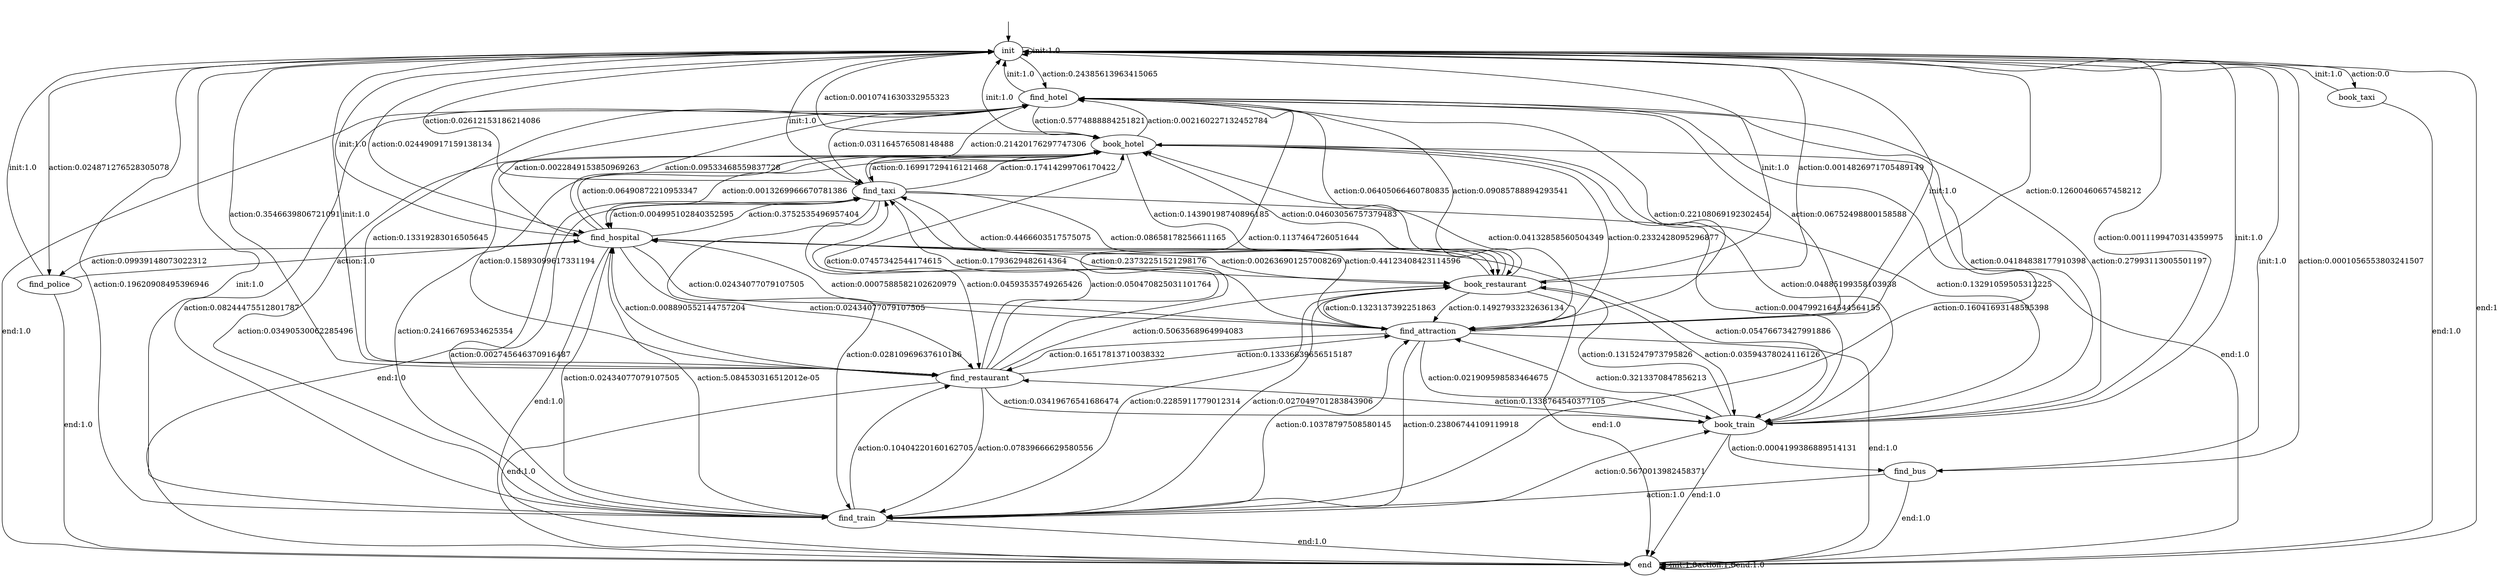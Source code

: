 digraph learned_mdp {
s0 [label="init"];
s1 [label="find_hotel"];
s2 [label="book_hotel"];
s3 [label="find_train"];
s4 [label="book_train"];
s5 [label="find_attraction"];
s6 [label="find_restaurant"];
s7 [label="book_restaurant"];
s8 [label="find_hospital"];
s9 [label="book_taxi"];
s10 [label="find_taxi"];
s11 [label="find_bus"];
s12 [label="find_police"];
s13 [label="end"];
s0 -> s0  [label="init:1.0"];
s0 -> s1  [label="action:0.24385613963415065"];
s0 -> s2  [label="action:0.0010741630332955323"];
s0 -> s3  [label="action:0.19620908495396946"];
s0 -> s4  [label="action:0.0011199470314359975"];
s0 -> s5  [label="action:0.12600460657458212"];
s0 -> s6  [label="action:0.3546639806721091"];
s0 -> s7  [label="action:0.0014826971705489149"];
s0 -> s8  [label="action:0.024490917159138134"];
s0 -> s9  [label="action:0.0"];
s0 -> s10  [label="action:0.02612153186214086"];
s0 -> s11  [label="action:0.0001056553803241507"];
s0 -> s12  [label="action:0.024871276528305078"];
s0 -> s13  [label="end:1"];
s1 -> s0  [label="init:1.0"];
s1 -> s2  [label="action:0.5774888884251821"];
s1 -> s3  [label="action:0.08244475512801787"];
s1 -> s4  [label="action:0.04184838177910398"];
s1 -> s5  [label="action:0.06752498800158588"];
s1 -> s6  [label="action:0.13319283016505645"];
s1 -> s7  [label="action:0.06405066460780835"];
s1 -> s8  [label="action:0.0022849153850969263"];
s1 -> s10  [label="action:0.031164576508148488"];
s1 -> s13 [label="end:1.0"];
s2 -> s0  [label="init:1.0"];
s2 -> s1  [label="action:0.002160227132452784"];
s2 -> s3  [label="action:0.24166769534625354"];
s2 -> s4  [label="action:0.04885199358103938"];
s2 -> s5  [label="action:0.2332428095296877"];
s2 -> s6  [label="action:0.15893099617331194"];
s2 -> s7  [label="action:0.14390198740896185"];
s2 -> s8  [label="action:0.0013269966670781386"];
s2 -> s10  [label="action:0.16991729416121468"];
s2 -> s13 [label="end:1.0"];
s3 -> s0  [label="init:1.0"];
s3 -> s1  [label="action:0.16041693148595398"];
s3 -> s2  [label="action:0.03490530062285496"];
s3 -> s4  [label="action:0.5670013982458371"];
s3 -> s5  [label="action:0.10378797508580145"];
s3 -> s6  [label="action:0.10404220160162705"];
s3 -> s7  [label="action:0.027049701283843906"];
s3 -> s8  [label="action:5.084530316512012e-05"];
s3 -> s10  [label="action:0.002745646370916487"];
s3 -> s13 [label="end:1.0"];
s4 -> s0  [label="init:1.0"];
s4 -> s1  [label="action:0.27993113005501197"];
s4 -> s2  [label="action:0.13291059505312225"];
s4 -> s5  [label="action:0.3213370847856213"];
s4 -> s6  [label="action:0.1338764540377105"];
s4 -> s7  [label="action:0.1315247973795826"];
s4 -> s11  [label="action:0.0004199386889514131"];
s4 -> s13 [label="end:1.0"];
s5 -> s0  [label="init:1.0"];
s5 -> s1  [label="action:0.22108069192302454"];
s5 -> s2  [label="action:0.04132858560504349"];
s5 -> s3  [label="action:0.23806744109119918"];
s5 -> s4  [label="action:0.021909598583464675"];
s5 -> s6  [label="action:0.16517813710038332"];
s5 -> s7  [label="action:0.1323137392251863"];
s5 -> s8  [label="action:0.0007588582102620979"];
s5 -> s10  [label="action:0.1793629482614364"];
s5 -> s13 [label="end:1.0"];
s6 -> s0  [label="init:1.0"];
s6 -> s1  [label="action:0.1137464726051644"];
s6 -> s2  [label="action:0.07457342544174615"];
s6 -> s3  [label="action:0.07839666629580556"];
s6 -> s4  [label="action:0.03419676541686474"];
s6 -> s5  [label="action:0.13336839656515187"];
s6 -> s7  [label="action:0.5063568964994083"];
s6 -> s8  [label="action:0.008890552144757204"];
s6 -> s10  [label="action:0.050470825031101764"];
s6 -> s13 [label="end:1.0"];
s7 -> s0  [label="init:1.0"];
s7 -> s1  [label="action:0.09085788894293541"];
s7 -> s2  [label="action:0.04603056757379483"];
s7 -> s3  [label="action:0.2285911779012314"];
s7 -> s4  [label="action:0.03594378024116126"];
s7 -> s5  [label="action:0.14927933232636134"];
s7 -> s8  [label="action:0.002636901257008269"];
s7 -> s10  [label="action:0.4466603517575075"];
s7 -> s13 [label="end:1.0"];
s8 -> s0  [label="init:1.0"];
s8 -> s1  [label="action:0.09533468559837728"];
s8 -> s2  [label="action:0.06490872210953347"];
s8 -> s3  [label="action:0.02434077079107505"];
s8 -> s4  [label="action:0.05476673427991886"];
s8 -> s5  [label="action:0.02434077079107505"];
s8 -> s6  [label="action:0.02434077079107505"];
s8 -> s7  [label="action:0.23732251521298176"];
s8 -> s10  [label="action:0.3752535496957404"];
s8 -> s12  [label="action:0.09939148073022312"];
s8 -> s13 [label="end:1.0"];
s9 -> s0  [label="init:1.0"];
s9 -> s13 [label="end:1.0"];
s10 -> s0  [label="init:1.0"];
s10 -> s1  [label="action:0.21420176297747306"];
s10 -> s2  [label="action:0.17414299706170422"];
s10 -> s3  [label="action:0.02810969637610186"];
s10 -> s4  [label="action:0.0047992164544564155"];
s10 -> s5  [label="action:0.44123408423114596"];
s10 -> s6  [label="action:0.04593535749265426"];
s10 -> s7  [label="action:0.08658178256611165"];
s10 -> s8  [label="action:0.004995102840352595"];
s10 -> s13 [label="end:1.0"];
s11 -> s0  [label="init:1.0"];
s11 -> s3  [label="action:1.0"];
s11 -> s13 [label="end:1.0"];
s12 -> s0  [label="init:1.0"];
s12 -> s8  [label="action:1.0"];
s12 -> s13 [label="end:1.0"];
s13 -> s13 [label="init:1.0"];
s13 -> s13  [label="action:1.0"];
s13 -> s13  [label="end:1.0"];
__start0 [label="", shape=none];
__start0 -> s0  [label=""];
}